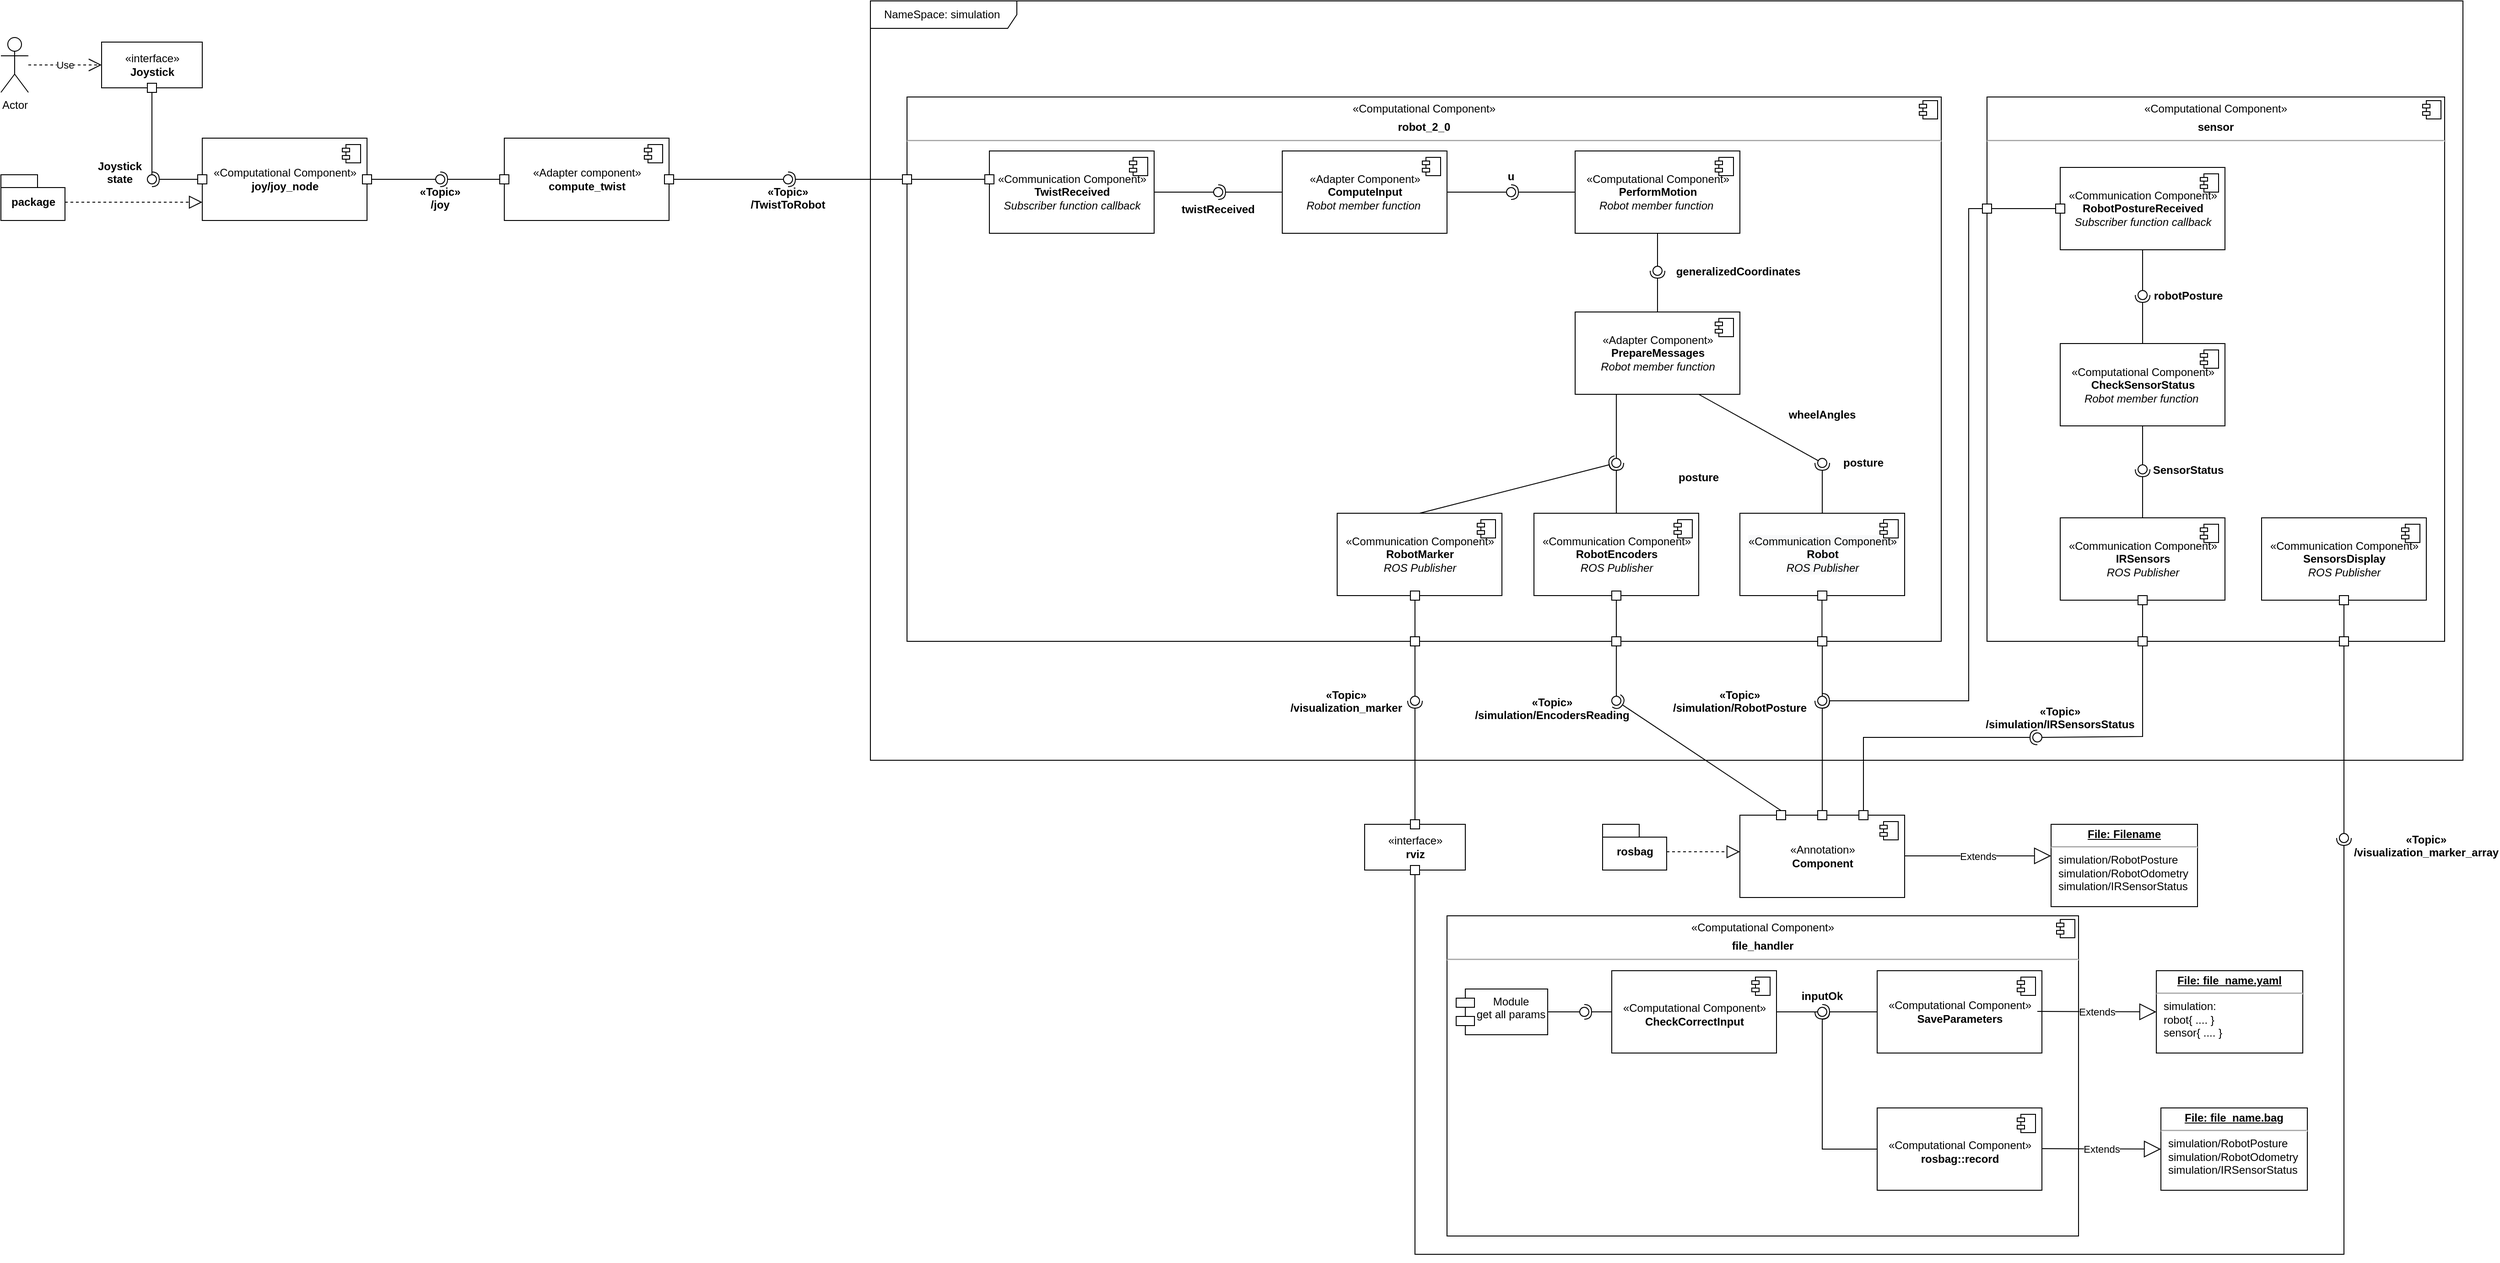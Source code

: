<mxfile version="13.0.3" type="device"><diagram id="dQVUf-3r50k0wOPHMKct" name="Page-1"><mxGraphModel dx="2003" dy="1283" grid="1" gridSize="10" guides="1" tooltips="1" connect="1" arrows="1" fold="1" page="1" pageScale="1" pageWidth="850" pageHeight="1100" math="0" shadow="0"><root><mxCell id="0"/><mxCell id="1" parent="0"/><mxCell id="RqfYCaP5gzXYu1912-vJ-2" value="Actor" style="shape=umlActor;verticalLabelPosition=bottom;labelBackgroundColor=#ffffff;verticalAlign=top;html=1;" parent="1" vertex="1"><mxGeometry x="170" y="220" width="30" height="60" as="geometry"/></mxCell><mxCell id="RqfYCaP5gzXYu1912-vJ-3" value="«interface»&lt;br&gt;&lt;b&gt;Joystick&lt;/b&gt;" style="html=1;" parent="1" vertex="1"><mxGeometry x="280" y="225" width="110" height="50" as="geometry"/></mxCell><mxCell id="RqfYCaP5gzXYu1912-vJ-5" value="Use" style="endArrow=open;endSize=12;dashed=1;html=1;entryX=0;entryY=0.5;entryDx=0;entryDy=0;" parent="1" source="RqfYCaP5gzXYu1912-vJ-2" target="RqfYCaP5gzXYu1912-vJ-3" edge="1"><mxGeometry width="160" relative="1" as="geometry"><mxPoint x="310" y="350" as="sourcePoint"/><mxPoint x="470" y="350" as="targetPoint"/></mxGeometry></mxCell><mxCell id="RqfYCaP5gzXYu1912-vJ-8" value="package" style="shape=folder;fontStyle=1;spacingTop=10;tabWidth=40;tabHeight=14;tabPosition=left;html=1;" parent="1" vertex="1"><mxGeometry x="170" y="370" width="70" height="50" as="geometry"/></mxCell><mxCell id="RqfYCaP5gzXYu1912-vJ-9" value="«Computational Component»&lt;br&gt;&lt;b&gt;joy/joy_node&lt;/b&gt;" style="html=1;dropTarget=0;" parent="1" vertex="1"><mxGeometry x="390" y="330" width="180" height="90" as="geometry"/></mxCell><mxCell id="RqfYCaP5gzXYu1912-vJ-10" value="" style="shape=component;jettyWidth=8;jettyHeight=4;" parent="RqfYCaP5gzXYu1912-vJ-9" vertex="1"><mxGeometry x="1" width="20" height="20" relative="1" as="geometry"><mxPoint x="-27" y="7" as="offset"/></mxGeometry></mxCell><mxCell id="RqfYCaP5gzXYu1912-vJ-15" value="" style="rounded=0;orthogonalLoop=1;jettySize=auto;html=1;endArrow=none;endFill=0;exitX=0.5;exitY=1;exitDx=0;exitDy=0;" parent="1" source="RqfYCaP5gzXYu1912-vJ-19" target="RqfYCaP5gzXYu1912-vJ-17" edge="1"><mxGeometry relative="1" as="geometry"><mxPoint x="315" y="375" as="sourcePoint"/></mxGeometry></mxCell><mxCell id="RqfYCaP5gzXYu1912-vJ-16" value="" style="rounded=0;orthogonalLoop=1;jettySize=auto;html=1;endArrow=halfCircle;endFill=0;entryX=0.5;entryY=0.5;entryDx=0;entryDy=0;endSize=6;strokeWidth=1;exitX=0;exitY=0.5;exitDx=0;exitDy=0;" parent="1" source="RqfYCaP5gzXYu1912-vJ-18" target="RqfYCaP5gzXYu1912-vJ-17" edge="1"><mxGeometry relative="1" as="geometry"><mxPoint x="355" y="375" as="sourcePoint"/></mxGeometry></mxCell><mxCell id="RqfYCaP5gzXYu1912-vJ-17" value="" style="ellipse;whiteSpace=wrap;html=1;fontFamily=Helvetica;fontSize=12;fontColor=#000000;align=center;strokeColor=#000000;fillColor=#ffffff;points=[];aspect=fixed;resizable=0;" parent="1" vertex="1"><mxGeometry x="330" y="370" width="10" height="10" as="geometry"/></mxCell><mxCell id="RqfYCaP5gzXYu1912-vJ-18" value="" style="rounded=0;whiteSpace=wrap;html=1;" parent="1" vertex="1"><mxGeometry x="385" y="370" width="10" height="10" as="geometry"/></mxCell><mxCell id="RqfYCaP5gzXYu1912-vJ-19" value="" style="rounded=0;whiteSpace=wrap;html=1;" parent="1" vertex="1"><mxGeometry x="330" y="270" width="10" height="10" as="geometry"/></mxCell><mxCell id="RqfYCaP5gzXYu1912-vJ-20" value="Joystick&#10;state" style="text;align=center;fontStyle=1;verticalAlign=middle;spacingLeft=3;spacingRight=3;strokeColor=none;rotatable=0;points=[[0,0.5],[1,0.5]];portConstraint=eastwest;" parent="1" vertex="1"><mxGeometry x="260" y="354" width="80" height="26" as="geometry"/></mxCell><mxCell id="RqfYCaP5gzXYu1912-vJ-21" value="" style="endArrow=block;dashed=1;endFill=0;endSize=12;html=1;" parent="1" edge="1"><mxGeometry width="160" relative="1" as="geometry"><mxPoint x="240" y="400" as="sourcePoint"/><mxPoint x="390" y="400" as="targetPoint"/></mxGeometry></mxCell><mxCell id="RqfYCaP5gzXYu1912-vJ-22" value="«Adapter component»&lt;br&gt;&lt;b&gt;compute_twist&lt;/b&gt;" style="html=1;dropTarget=0;" parent="1" vertex="1"><mxGeometry x="720" y="330" width="180" height="90" as="geometry"/></mxCell><mxCell id="RqfYCaP5gzXYu1912-vJ-23" value="" style="shape=component;jettyWidth=8;jettyHeight=4;" parent="RqfYCaP5gzXYu1912-vJ-22" vertex="1"><mxGeometry x="1" width="20" height="20" relative="1" as="geometry"><mxPoint x="-27" y="7" as="offset"/></mxGeometry></mxCell><mxCell id="RqfYCaP5gzXYu1912-vJ-24" value="" style="rounded=0;orthogonalLoop=1;jettySize=auto;html=1;endArrow=none;endFill=0;exitX=1;exitY=0.5;exitDx=0;exitDy=0;" parent="1" source="RqfYCaP5gzXYu1912-vJ-27" target="RqfYCaP5gzXYu1912-vJ-26" edge="1"><mxGeometry relative="1" as="geometry"><mxPoint x="630" y="375" as="sourcePoint"/></mxGeometry></mxCell><mxCell id="RqfYCaP5gzXYu1912-vJ-25" value="" style="rounded=0;orthogonalLoop=1;jettySize=auto;html=1;endArrow=halfCircle;endFill=0;entryX=0.5;entryY=0.5;entryDx=0;entryDy=0;endSize=6;strokeWidth=1;exitX=0;exitY=0.5;exitDx=0;exitDy=0;" parent="1" source="RqfYCaP5gzXYu1912-vJ-28" target="RqfYCaP5gzXYu1912-vJ-26" edge="1"><mxGeometry relative="1" as="geometry"><mxPoint x="670" y="375" as="sourcePoint"/></mxGeometry></mxCell><mxCell id="RqfYCaP5gzXYu1912-vJ-26" value="" style="ellipse;whiteSpace=wrap;html=1;fontFamily=Helvetica;fontSize=12;fontColor=#000000;align=center;strokeColor=#000000;fillColor=#ffffff;points=[];aspect=fixed;resizable=0;" parent="1" vertex="1"><mxGeometry x="645" y="370" width="10" height="10" as="geometry"/></mxCell><mxCell id="RqfYCaP5gzXYu1912-vJ-27" value="" style="rounded=0;whiteSpace=wrap;html=1;" parent="1" vertex="1"><mxGeometry x="565" y="370" width="10" height="10" as="geometry"/></mxCell><mxCell id="RqfYCaP5gzXYu1912-vJ-28" value="" style="rounded=0;whiteSpace=wrap;html=1;" parent="1" vertex="1"><mxGeometry x="715" y="370" width="10" height="10" as="geometry"/></mxCell><mxCell id="RqfYCaP5gzXYu1912-vJ-33" value="«Topic»&#10;/joy" style="text;align=center;fontStyle=1;verticalAlign=middle;spacingLeft=3;spacingRight=3;strokeColor=none;rotatable=0;points=[[0,0.5],[1,0.5]];portConstraint=eastwest;" parent="1" vertex="1"><mxGeometry x="610" y="382" width="80" height="26" as="geometry"/></mxCell><mxCell id="RqfYCaP5gzXYu1912-vJ-34" value="" style="rounded=0;whiteSpace=wrap;html=1;" parent="1" vertex="1"><mxGeometry x="895" y="370" width="10" height="10" as="geometry"/></mxCell><mxCell id="RqfYCaP5gzXYu1912-vJ-42" value="" style="rounded=0;orthogonalLoop=1;jettySize=auto;html=1;endArrow=none;endFill=0;exitX=1;exitY=0.5;exitDx=0;exitDy=0;" parent="1" source="RqfYCaP5gzXYu1912-vJ-34" target="RqfYCaP5gzXYu1912-vJ-44" edge="1"><mxGeometry relative="1" as="geometry"><mxPoint x="1010" y="375" as="sourcePoint"/></mxGeometry></mxCell><mxCell id="RqfYCaP5gzXYu1912-vJ-43" value="" style="rounded=0;orthogonalLoop=1;jettySize=auto;html=1;endArrow=halfCircle;endFill=0;entryX=0.5;entryY=0.5;entryDx=0;entryDy=0;endSize=6;strokeWidth=1;exitX=0;exitY=0.5;exitDx=0;exitDy=0;" parent="1" source="RqfYCaP5gzXYu1912-vJ-141" target="RqfYCaP5gzXYu1912-vJ-44" edge="1"><mxGeometry relative="1" as="geometry"><mxPoint x="1155" y="375" as="sourcePoint"/></mxGeometry></mxCell><mxCell id="RqfYCaP5gzXYu1912-vJ-44" value="" style="ellipse;whiteSpace=wrap;html=1;fontFamily=Helvetica;fontSize=12;fontColor=#000000;align=center;strokeColor=#000000;fillColor=#ffffff;points=[];aspect=fixed;resizable=0;" parent="1" vertex="1"><mxGeometry x="1025" y="370" width="10" height="10" as="geometry"/></mxCell><mxCell id="RqfYCaP5gzXYu1912-vJ-46" value="«Topic»&#10;/TwistToRobot" style="text;align=center;fontStyle=1;verticalAlign=middle;spacingLeft=3;spacingRight=3;strokeColor=none;rotatable=0;points=[[0,0.5],[1,0.5]];portConstraint=eastwest;" parent="1" vertex="1"><mxGeometry x="990" y="382" width="80" height="26" as="geometry"/></mxCell><mxCell id="RqfYCaP5gzXYu1912-vJ-138" value="NameSpace: simulation&amp;nbsp;" style="shape=umlFrame;whiteSpace=wrap;html=1;width=160;height=30;" parent="1" vertex="1"><mxGeometry x="1120" y="180" width="1740" height="830" as="geometry"/></mxCell><mxCell id="RqfYCaP5gzXYu1912-vJ-139" value="&lt;p style=&quot;margin: 6px 0px 0px ; text-align: center&quot;&gt;«Computational Component»&lt;br&gt;&lt;/p&gt;&lt;p style=&quot;margin: 6px 0px 0px ; text-align: center&quot;&gt;&lt;b&gt;robot_2_0&lt;/b&gt;&lt;/p&gt;&lt;hr&gt;&lt;p style=&quot;margin: 0px 0px 0px 8px&quot;&gt;&lt;br&gt;&lt;/p&gt;" style="align=left;overflow=fill;html=1;dropTarget=0;" parent="1" vertex="1"><mxGeometry x="1160" y="285" width="1130" height="595" as="geometry"/></mxCell><mxCell id="RqfYCaP5gzXYu1912-vJ-140" value="" style="shape=component;jettyWidth=8;jettyHeight=4;" parent="RqfYCaP5gzXYu1912-vJ-139" vertex="1"><mxGeometry x="1" width="20" height="20" relative="1" as="geometry"><mxPoint x="-24" y="4" as="offset"/></mxGeometry></mxCell><mxCell id="RqfYCaP5gzXYu1912-vJ-141" value="" style="rounded=0;whiteSpace=wrap;html=1;" parent="1" vertex="1"><mxGeometry x="1155" y="370" width="10" height="10" as="geometry"/></mxCell><mxCell id="RqfYCaP5gzXYu1912-vJ-142" value="«Adapter Component»&lt;br&gt;&lt;b&gt;ComputeInput&lt;/b&gt;&lt;br&gt;&lt;i&gt;Robot member function&lt;/i&gt;&amp;nbsp;" style="html=1;dropTarget=0;" parent="1" vertex="1"><mxGeometry x="1570" y="344" width="180" height="90" as="geometry"/></mxCell><mxCell id="RqfYCaP5gzXYu1912-vJ-143" value="" style="shape=component;jettyWidth=8;jettyHeight=4;" parent="RqfYCaP5gzXYu1912-vJ-142" vertex="1"><mxGeometry x="1" width="20" height="20" relative="1" as="geometry"><mxPoint x="-27" y="7" as="offset"/></mxGeometry></mxCell><mxCell id="RqfYCaP5gzXYu1912-vJ-145" value="" style="line;strokeWidth=1;fillColor=none;align=left;verticalAlign=middle;spacingTop=-1;spacingLeft=3;spacingRight=3;rotatable=0;labelPosition=right;points=[];portConstraint=eastwest;" parent="1" vertex="1"><mxGeometry x="1165" y="371" width="80" height="8" as="geometry"/></mxCell><mxCell id="RqfYCaP5gzXYu1912-vJ-146" value="«Computational Component»&lt;br&gt;&lt;b&gt;PerformMotion&lt;br&gt;&lt;/b&gt;&lt;i&gt;Robot member function&lt;/i&gt;&amp;nbsp;" style="html=1;dropTarget=0;" parent="1" vertex="1"><mxGeometry x="1890" y="344" width="180" height="90" as="geometry"/></mxCell><mxCell id="RqfYCaP5gzXYu1912-vJ-147" value="" style="shape=component;jettyWidth=8;jettyHeight=4;" parent="RqfYCaP5gzXYu1912-vJ-146" vertex="1"><mxGeometry x="1" width="20" height="20" relative="1" as="geometry"><mxPoint x="-27" y="7" as="offset"/></mxGeometry></mxCell><mxCell id="RqfYCaP5gzXYu1912-vJ-148" value="" style="rounded=0;orthogonalLoop=1;jettySize=auto;html=1;endArrow=none;endFill=0;exitX=1;exitY=0.5;exitDx=0;exitDy=0;" parent="1" source="RqfYCaP5gzXYu1912-vJ-142" target="RqfYCaP5gzXYu1912-vJ-150" edge="1"><mxGeometry relative="1" as="geometry"><mxPoint x="1800" y="389" as="sourcePoint"/></mxGeometry></mxCell><mxCell id="RqfYCaP5gzXYu1912-vJ-149" value="" style="rounded=0;orthogonalLoop=1;jettySize=auto;html=1;endArrow=halfCircle;endFill=0;entryX=0.5;entryY=0.5;entryDx=0;entryDy=0;endSize=6;strokeWidth=1;exitX=0;exitY=0.5;exitDx=0;exitDy=0;" parent="1" source="RqfYCaP5gzXYu1912-vJ-146" target="RqfYCaP5gzXYu1912-vJ-150" edge="1"><mxGeometry relative="1" as="geometry"><mxPoint x="1840" y="389" as="sourcePoint"/></mxGeometry></mxCell><mxCell id="RqfYCaP5gzXYu1912-vJ-150" value="" style="ellipse;whiteSpace=wrap;html=1;fontFamily=Helvetica;fontSize=12;fontColor=#000000;align=center;strokeColor=#000000;fillColor=#ffffff;points=[];aspect=fixed;resizable=0;" parent="1" vertex="1"><mxGeometry x="1815" y="384" width="10" height="10" as="geometry"/></mxCell><mxCell id="RqfYCaP5gzXYu1912-vJ-151" value="u" style="text;align=center;fontStyle=1;verticalAlign=middle;spacingLeft=3;spacingRight=3;strokeColor=none;rotatable=0;points=[[0,0.5],[1,0.5]];portConstraint=eastwest;" parent="1" vertex="1"><mxGeometry x="1780" y="358" width="80" height="26" as="geometry"/></mxCell><mxCell id="RqfYCaP5gzXYu1912-vJ-155" value="generalizedCoordinates " style="text;align=center;fontStyle=1;verticalAlign=middle;spacingLeft=3;spacingRight=3;strokeColor=none;rotatable=0;points=[[0,0.5],[1,0.5]];portConstraint=eastwest;" parent="1" vertex="1"><mxGeometry x="2030" y="462" width="80" height="26" as="geometry"/></mxCell><mxCell id="RqfYCaP5gzXYu1912-vJ-164" value="&lt;meta http-equiv=&quot;content-type&quot; content=&quot;text/html; charset=utf-8&quot; style=&quot;&quot;&gt;&lt;span style=&quot;font-family: Helvetica; font-size: 12px; font-style: normal; font-variant-ligatures: normal; font-variant-caps: normal; font-weight: 400; letter-spacing: normal; orphans: 2; text-align: center; text-indent: 0px; text-transform: none; widows: 2; word-spacing: 0px; -webkit-text-stroke-width: 0px; background-color: rgb(248, 249, 250); text-decoration-style: initial; text-decoration-color: initial; float: none; display: inline !important;&quot;&gt;«Communication Component»&lt;/span&gt;&lt;br style=&quot;font-family: Helvetica; font-size: 12px; font-style: normal; font-variant-ligatures: normal; font-variant-caps: normal; font-weight: 400; letter-spacing: normal; orphans: 2; text-align: center; text-indent: 0px; text-transform: none; widows: 2; word-spacing: 0px; -webkit-text-stroke-width: 0px; background-color: rgb(248, 249, 250); text-decoration-style: initial; text-decoration-color: initial;&quot;&gt;&lt;b style=&quot;font-family: Helvetica; font-size: 12px; font-style: normal; font-variant-ligatures: normal; font-variant-caps: normal; letter-spacing: normal; orphans: 2; text-align: center; text-indent: 0px; text-transform: none; widows: 2; word-spacing: 0px; -webkit-text-stroke-width: 0px; background-color: rgb(248, 249, 250); text-decoration-style: initial; text-decoration-color: initial;&quot;&gt;Robot&lt;br style=&quot;&quot;&gt;&lt;/b&gt;&lt;i style=&quot;font-family: Helvetica; font-size: 12px; font-variant-ligatures: normal; font-variant-caps: normal; font-weight: 400; letter-spacing: normal; orphans: 2; text-align: center; text-indent: 0px; text-transform: none; widows: 2; word-spacing: 0px; -webkit-text-stroke-width: 0px; background-color: rgb(248, 249, 250); text-decoration-style: initial; text-decoration-color: initial;&quot;&gt;ROS Publisher&lt;/i&gt;" style="html=1;dropTarget=0;" parent="1" vertex="1"><mxGeometry x="2070" y="740" width="180" height="90" as="geometry"/></mxCell><mxCell id="RqfYCaP5gzXYu1912-vJ-165" value="" style="shape=component;jettyWidth=8;jettyHeight=4;" parent="RqfYCaP5gzXYu1912-vJ-164" vertex="1"><mxGeometry x="1" width="20" height="20" relative="1" as="geometry"><mxPoint x="-27" y="7" as="offset"/></mxGeometry></mxCell><mxCell id="RqfYCaP5gzXYu1912-vJ-166" value="«Communication Component»&lt;br&gt;&lt;b&gt;RobotEncoders&lt;br&gt;&lt;/b&gt;&lt;i&gt;ROS Publisher&lt;/i&gt;" style="html=1;dropTarget=0;" parent="1" vertex="1"><mxGeometry x="1845" y="740" width="180" height="90" as="geometry"/></mxCell><mxCell id="RqfYCaP5gzXYu1912-vJ-167" value="" style="shape=component;jettyWidth=8;jettyHeight=4;" parent="RqfYCaP5gzXYu1912-vJ-166" vertex="1"><mxGeometry x="1" width="20" height="20" relative="1" as="geometry"><mxPoint x="-27" y="7" as="offset"/></mxGeometry></mxCell><mxCell id="RqfYCaP5gzXYu1912-vJ-168" value="«Adapter Component»&lt;br&gt;&lt;b&gt;PrepareMessages&lt;br&gt;&lt;/b&gt;&lt;i&gt;Robot member function&lt;/i&gt;&lt;b&gt;&lt;br&gt;&lt;/b&gt;" style="html=1;dropTarget=0;" parent="1" vertex="1"><mxGeometry x="1890" y="520" width="180" height="90" as="geometry"/></mxCell><mxCell id="RqfYCaP5gzXYu1912-vJ-169" value="" style="shape=component;jettyWidth=8;jettyHeight=4;" parent="RqfYCaP5gzXYu1912-vJ-168" vertex="1"><mxGeometry x="1" width="20" height="20" relative="1" as="geometry"><mxPoint x="-27" y="7" as="offset"/></mxGeometry></mxCell><mxCell id="RqfYCaP5gzXYu1912-vJ-172" value="" style="rounded=0;orthogonalLoop=1;jettySize=auto;html=1;endArrow=none;endFill=0;exitX=0.25;exitY=1;exitDx=0;exitDy=0;" parent="1" source="RqfYCaP5gzXYu1912-vJ-168" target="RqfYCaP5gzXYu1912-vJ-174" edge="1"><mxGeometry relative="1" as="geometry"><mxPoint x="1920" y="685" as="sourcePoint"/></mxGeometry></mxCell><mxCell id="RqfYCaP5gzXYu1912-vJ-173" value="" style="rounded=0;orthogonalLoop=1;jettySize=auto;html=1;endArrow=halfCircle;endFill=0;entryX=0.5;entryY=0.5;entryDx=0;entryDy=0;endSize=6;strokeWidth=1;exitX=0.5;exitY=0;exitDx=0;exitDy=0;" parent="1" source="RqfYCaP5gzXYu1912-vJ-166" target="RqfYCaP5gzXYu1912-vJ-174" edge="1"><mxGeometry relative="1" as="geometry"><mxPoint x="1960" y="685" as="sourcePoint"/></mxGeometry></mxCell><mxCell id="RqfYCaP5gzXYu1912-vJ-175" value="" style="rounded=0;orthogonalLoop=1;jettySize=auto;html=1;endArrow=none;endFill=0;exitX=0.75;exitY=1;exitDx=0;exitDy=0;" parent="1" source="RqfYCaP5gzXYu1912-vJ-168" target="RqfYCaP5gzXYu1912-vJ-177" edge="1"><mxGeometry relative="1" as="geometry"><mxPoint x="2140" y="685" as="sourcePoint"/></mxGeometry></mxCell><mxCell id="RqfYCaP5gzXYu1912-vJ-176" value="" style="rounded=0;orthogonalLoop=1;jettySize=auto;html=1;endArrow=halfCircle;endFill=0;entryX=0.5;entryY=0.5;entryDx=0;entryDy=0;endSize=6;strokeWidth=1;exitX=0.5;exitY=0;exitDx=0;exitDy=0;" parent="1" source="RqfYCaP5gzXYu1912-vJ-164" target="RqfYCaP5gzXYu1912-vJ-177" edge="1"><mxGeometry relative="1" as="geometry"><mxPoint x="2180" y="685" as="sourcePoint"/></mxGeometry></mxCell><mxCell id="RqfYCaP5gzXYu1912-vJ-177" value="" style="ellipse;whiteSpace=wrap;html=1;fontFamily=Helvetica;fontSize=12;fontColor=#000000;align=center;strokeColor=#000000;fillColor=#ffffff;points=[];aspect=fixed;resizable=0;" parent="1" vertex="1"><mxGeometry x="2155" y="680" width="10" height="10" as="geometry"/></mxCell><mxCell id="RqfYCaP5gzXYu1912-vJ-180" value="" style="rounded=0;whiteSpace=wrap;html=1;" parent="1" vertex="1"><mxGeometry x="1930" y="825" width="10" height="10" as="geometry"/></mxCell><mxCell id="RqfYCaP5gzXYu1912-vJ-181" value="" style="rounded=0;whiteSpace=wrap;html=1;" parent="1" vertex="1"><mxGeometry x="2155" y="825" width="10" height="10" as="geometry"/></mxCell><mxCell id="RqfYCaP5gzXYu1912-vJ-183" value="" style="rounded=0;whiteSpace=wrap;html=1;" parent="1" vertex="1"><mxGeometry x="1930" y="875" width="10" height="10" as="geometry"/></mxCell><mxCell id="RqfYCaP5gzXYu1912-vJ-184" value="" style="rounded=0;whiteSpace=wrap;html=1;" parent="1" vertex="1"><mxGeometry x="2155" y="875" width="10" height="10" as="geometry"/></mxCell><mxCell id="RqfYCaP5gzXYu1912-vJ-186" value="" style="rounded=0;orthogonalLoop=1;jettySize=auto;html=1;endArrow=none;endFill=0;exitX=0.5;exitY=1;exitDx=0;exitDy=0;entryX=0.5;entryY=0;entryDx=0;entryDy=0;" parent="1" source="RqfYCaP5gzXYu1912-vJ-180" target="RqfYCaP5gzXYu1912-vJ-183" edge="1"><mxGeometry relative="1" as="geometry"><mxPoint x="1825" y="895" as="sourcePoint"/><mxPoint x="1845" y="890" as="targetPoint"/></mxGeometry></mxCell><mxCell id="RqfYCaP5gzXYu1912-vJ-187" value="" style="rounded=0;orthogonalLoop=1;jettySize=auto;html=1;endArrow=none;endFill=0;exitX=0.5;exitY=1;exitDx=0;exitDy=0;entryX=0.5;entryY=0;entryDx=0;entryDy=0;" parent="1" edge="1"><mxGeometry relative="1" as="geometry"><mxPoint x="2159.71" y="835" as="sourcePoint"/><mxPoint x="2159.71" y="875" as="targetPoint"/></mxGeometry></mxCell><mxCell id="RqfYCaP5gzXYu1912-vJ-189" value="" style="rounded=0;orthogonalLoop=1;jettySize=auto;html=1;endArrow=none;endFill=0;exitX=0.5;exitY=1;exitDx=0;exitDy=0;" parent="1" source="RqfYCaP5gzXYu1912-vJ-183" target="RqfYCaP5gzXYu1912-vJ-191" edge="1"><mxGeometry relative="1" as="geometry"><mxPoint x="1920" y="945" as="sourcePoint"/></mxGeometry></mxCell><mxCell id="RqfYCaP5gzXYu1912-vJ-190" value="" style="rounded=0;orthogonalLoop=1;jettySize=auto;html=1;endArrow=halfCircle;endFill=0;entryX=0.5;entryY=0.5;entryDx=0;entryDy=0;endSize=6;strokeWidth=1;exitX=0.5;exitY=0;exitDx=0;exitDy=0;" parent="1" target="RqfYCaP5gzXYu1912-vJ-191" edge="1"><mxGeometry relative="1" as="geometry"><mxPoint x="2115.0" y="1065" as="sourcePoint"/></mxGeometry></mxCell><mxCell id="RqfYCaP5gzXYu1912-vJ-191" value="" style="ellipse;whiteSpace=wrap;html=1;fontFamily=Helvetica;fontSize=12;fontColor=#000000;align=center;strokeColor=#000000;fillColor=#ffffff;points=[];aspect=fixed;resizable=0;" parent="1" vertex="1"><mxGeometry x="1930" y="940" width="10" height="10" as="geometry"/></mxCell><mxCell id="RqfYCaP5gzXYu1912-vJ-195" value="" style="rounded=0;orthogonalLoop=1;jettySize=auto;html=1;endArrow=none;endFill=0;exitX=0.5;exitY=1;exitDx=0;exitDy=0;" parent="1" source="RqfYCaP5gzXYu1912-vJ-184" target="RqfYCaP5gzXYu1912-vJ-197" edge="1"><mxGeometry relative="1" as="geometry"><mxPoint x="2140" y="945" as="sourcePoint"/></mxGeometry></mxCell><mxCell id="RqfYCaP5gzXYu1912-vJ-196" value="" style="rounded=0;orthogonalLoop=1;jettySize=auto;html=1;endArrow=halfCircle;endFill=0;entryX=0.5;entryY=0.5;entryDx=0;entryDy=0;endSize=6;strokeWidth=1;exitX=0.5;exitY=0;exitDx=0;exitDy=0;" parent="1" target="RqfYCaP5gzXYu1912-vJ-197" edge="1"><mxGeometry relative="1" as="geometry"><mxPoint x="2160.0" y="1065" as="sourcePoint"/></mxGeometry></mxCell><mxCell id="RqfYCaP5gzXYu1912-vJ-197" value="" style="ellipse;whiteSpace=wrap;html=1;fontFamily=Helvetica;fontSize=12;fontColor=#000000;align=center;strokeColor=#000000;fillColor=#ffffff;points=[];aspect=fixed;resizable=0;" parent="1" vertex="1"><mxGeometry x="2155" y="940" width="10" height="10" as="geometry"/></mxCell><mxCell id="RqfYCaP5gzXYu1912-vJ-201" value="«Topic»&#10;/simulation/RobotPosture" style="text;align=center;fontStyle=1;verticalAlign=middle;spacingLeft=3;spacingRight=3;strokeColor=none;rotatable=0;points=[[0,0.5],[1,0.5]];portConstraint=eastwest;" parent="1" vertex="1"><mxGeometry x="2030" y="932" width="80" height="26" as="geometry"/></mxCell><mxCell id="RqfYCaP5gzXYu1912-vJ-202" value="«Topic»&#10;/simulation/EncodersReading" style="text;align=center;fontStyle=1;verticalAlign=middle;spacingLeft=3;spacingRight=3;strokeColor=none;rotatable=0;points=[[0,0.5],[1,0.5]];portConstraint=eastwest;" parent="1" vertex="1"><mxGeometry x="1825" y="940" width="80" height="26" as="geometry"/></mxCell><mxCell id="RqfYCaP5gzXYu1912-vJ-203" value="«Topic»&#10;/simulation/IRSensorsStatus" style="text;align=center;fontStyle=1;verticalAlign=middle;spacingLeft=3;spacingRight=3;strokeColor=none;rotatable=0;points=[[0,0.5],[1,0.5]];portConstraint=eastwest;" parent="1" vertex="1"><mxGeometry x="2380" y="950" width="80" height="26" as="geometry"/></mxCell><mxCell id="RqfYCaP5gzXYu1912-vJ-206" value="rosbag" style="shape=folder;fontStyle=1;spacingTop=10;tabWidth=40;tabHeight=14;tabPosition=left;html=1;" parent="1" vertex="1"><mxGeometry x="1920" y="1080" width="70" height="50" as="geometry"/></mxCell><mxCell id="RqfYCaP5gzXYu1912-vJ-208" value="" style="endArrow=block;dashed=1;endFill=0;endSize=12;html=1;" parent="1" edge="1"><mxGeometry width="160" relative="1" as="geometry"><mxPoint x="1990" y="1110" as="sourcePoint"/><mxPoint x="2070" y="1110" as="targetPoint"/></mxGeometry></mxCell><mxCell id="RqfYCaP5gzXYu1912-vJ-216" value="Extends" style="endArrow=block;endSize=16;endFill=0;html=1;" parent="1" edge="1"><mxGeometry width="160" relative="1" as="geometry"><mxPoint x="2250" y="1114.5" as="sourcePoint"/><mxPoint x="2410" y="1114.5" as="targetPoint"/></mxGeometry></mxCell><mxCell id="RqfYCaP5gzXYu1912-vJ-218" value="&lt;p style=&quot;margin: 0px ; margin-top: 4px ; text-align: center ; text-decoration: underline&quot;&gt;&lt;b&gt;File: Filename&lt;/b&gt;&lt;/p&gt;&lt;hr&gt;&lt;p style=&quot;margin: 0px ; margin-left: 8px&quot;&gt;simulation/RobotPosture&lt;br&gt;simulation/RobotOdometry&lt;br&gt;simulation/IRSensorStatus&lt;/p&gt;" style="verticalAlign=top;align=left;overflow=fill;fontSize=12;fontFamily=Helvetica;html=1;" parent="1" vertex="1"><mxGeometry x="2410" y="1080" width="160" height="90" as="geometry"/></mxCell><mxCell id="RqfYCaP5gzXYu1912-vJ-221" value="«Communication Component»&lt;br&gt;&lt;b&gt;TwistReceived&lt;/b&gt;&lt;br&gt;&lt;i&gt;Subscriber function callback&lt;/i&gt;" style="html=1;dropTarget=0;" parent="1" vertex="1"><mxGeometry x="1250" y="344" width="180" height="90" as="geometry"/></mxCell><mxCell id="RqfYCaP5gzXYu1912-vJ-222" value="" style="shape=component;jettyWidth=8;jettyHeight=4;" parent="RqfYCaP5gzXYu1912-vJ-221" vertex="1"><mxGeometry x="1" width="20" height="20" relative="1" as="geometry"><mxPoint x="-27" y="7" as="offset"/></mxGeometry></mxCell><mxCell id="RqfYCaP5gzXYu1912-vJ-223" value="" style="rounded=0;whiteSpace=wrap;html=1;" parent="1" vertex="1"><mxGeometry x="1245" y="370" width="10" height="10" as="geometry"/></mxCell><mxCell id="RqfYCaP5gzXYu1912-vJ-224" value="" style="rounded=0;orthogonalLoop=1;jettySize=auto;html=1;endArrow=none;endFill=0;exitX=1;exitY=0.5;exitDx=0;exitDy=0;" parent="1" source="RqfYCaP5gzXYu1912-vJ-221" target="RqfYCaP5gzXYu1912-vJ-226" edge="1"><mxGeometry relative="1" as="geometry"><mxPoint x="1480" y="389" as="sourcePoint"/></mxGeometry></mxCell><mxCell id="RqfYCaP5gzXYu1912-vJ-225" value="" style="rounded=0;orthogonalLoop=1;jettySize=auto;html=1;endArrow=halfCircle;endFill=0;entryX=0.5;entryY=0.5;entryDx=0;entryDy=0;endSize=6;strokeWidth=1;exitX=0;exitY=0.5;exitDx=0;exitDy=0;" parent="1" source="RqfYCaP5gzXYu1912-vJ-142" target="RqfYCaP5gzXYu1912-vJ-226" edge="1"><mxGeometry relative="1" as="geometry"><mxPoint x="1520" y="389" as="sourcePoint"/></mxGeometry></mxCell><mxCell id="RqfYCaP5gzXYu1912-vJ-226" value="" style="ellipse;whiteSpace=wrap;html=1;fontFamily=Helvetica;fontSize=12;fontColor=#000000;align=center;strokeColor=#000000;fillColor=#ffffff;points=[];aspect=fixed;resizable=0;" parent="1" vertex="1"><mxGeometry x="1495" y="384" width="10" height="10" as="geometry"/></mxCell><mxCell id="RqfYCaP5gzXYu1912-vJ-227" value="twistReceived" style="text;align=center;fontStyle=1;verticalAlign=middle;spacingLeft=3;spacingRight=3;strokeColor=none;rotatable=0;points=[[0,0.5],[1,0.5]];portConstraint=eastwest;" parent="1" vertex="1"><mxGeometry x="1460" y="394" width="80" height="26" as="geometry"/></mxCell><mxCell id="RqfYCaP5gzXYu1912-vJ-228" value="&amp;laquo;Annotation&amp;raquo;&lt;br/&gt;&lt;b&gt;Component&lt;/b&gt;" style="html=1;dropTarget=0;" parent="1" vertex="1"><mxGeometry x="2070" y="1070" width="180" height="90" as="geometry"/></mxCell><mxCell id="RqfYCaP5gzXYu1912-vJ-229" value="" style="shape=component;jettyWidth=8;jettyHeight=4;" parent="RqfYCaP5gzXYu1912-vJ-228" vertex="1"><mxGeometry x="1" width="20" height="20" relative="1" as="geometry"><mxPoint x="-27" y="7" as="offset"/></mxGeometry></mxCell><mxCell id="RqfYCaP5gzXYu1912-vJ-230" value="" style="rounded=0;whiteSpace=wrap;html=1;" parent="1" vertex="1"><mxGeometry x="2110" y="1065" width="10" height="10" as="geometry"/></mxCell><mxCell id="RqfYCaP5gzXYu1912-vJ-231" value="" style="rounded=0;whiteSpace=wrap;html=1;" parent="1" vertex="1"><mxGeometry x="2155" y="1065" width="10" height="10" as="geometry"/></mxCell><mxCell id="RqfYCaP5gzXYu1912-vJ-232" value="" style="rounded=0;whiteSpace=wrap;html=1;" parent="1" vertex="1"><mxGeometry x="2200" y="1065" width="10" height="10" as="geometry"/></mxCell><mxCell id="hUj2-wI3A586qKky1qqL-1" value="«Communication Component»&lt;br&gt;&lt;b&gt;RobotMarker&lt;br&gt;&lt;/b&gt;&lt;i&gt;ROS Publisher&lt;/i&gt;" style="html=1;dropTarget=0;" parent="1" vertex="1"><mxGeometry x="1630" y="740" width="180" height="90" as="geometry"/></mxCell><mxCell id="hUj2-wI3A586qKky1qqL-2" value="" style="shape=component;jettyWidth=8;jettyHeight=4;" parent="hUj2-wI3A586qKky1qqL-1" vertex="1"><mxGeometry x="1" width="20" height="20" relative="1" as="geometry"><mxPoint x="-27" y="7" as="offset"/></mxGeometry></mxCell><mxCell id="hUj2-wI3A586qKky1qqL-6" value="" style="rounded=0;whiteSpace=wrap;html=1;" parent="1" vertex="1"><mxGeometry x="1710" y="825" width="10" height="10" as="geometry"/></mxCell><mxCell id="hUj2-wI3A586qKky1qqL-7" value="" style="rounded=0;whiteSpace=wrap;html=1;" parent="1" vertex="1"><mxGeometry x="1710" y="875" width="10" height="10" as="geometry"/></mxCell><mxCell id="hUj2-wI3A586qKky1qqL-8" value="" style="rounded=0;orthogonalLoop=1;jettySize=auto;html=1;endArrow=none;endFill=0;exitX=0.5;exitY=1;exitDx=0;exitDy=0;entryX=0.5;entryY=0;entryDx=0;entryDy=0;" parent="1" source="hUj2-wI3A586qKky1qqL-6" target="hUj2-wI3A586qKky1qqL-7" edge="1"><mxGeometry relative="1" as="geometry"><mxPoint x="1605" y="895" as="sourcePoint"/><mxPoint x="1625" y="890" as="targetPoint"/></mxGeometry></mxCell><mxCell id="hUj2-wI3A586qKky1qqL-9" value="" style="rounded=0;orthogonalLoop=1;jettySize=auto;html=1;endArrow=none;endFill=0;exitX=0.5;exitY=1;exitDx=0;exitDy=0;" parent="1" source="hUj2-wI3A586qKky1qqL-7" target="hUj2-wI3A586qKky1qqL-11" edge="1"><mxGeometry relative="1" as="geometry"><mxPoint x="1695" y="945" as="sourcePoint"/></mxGeometry></mxCell><mxCell id="hUj2-wI3A586qKky1qqL-10" value="" style="rounded=0;orthogonalLoop=1;jettySize=auto;html=1;endArrow=halfCircle;endFill=0;entryX=0.5;entryY=0.5;entryDx=0;entryDy=0;endSize=6;strokeWidth=1;exitX=0.5;exitY=0;exitDx=0;exitDy=0;" parent="1" source="hUj2-wI3A586qKky1qqL-15" target="hUj2-wI3A586qKky1qqL-11" edge="1"><mxGeometry relative="1" as="geometry"><mxPoint x="1890.0" y="1065.0" as="sourcePoint"/></mxGeometry></mxCell><mxCell id="hUj2-wI3A586qKky1qqL-11" value="" style="ellipse;whiteSpace=wrap;html=1;fontFamily=Helvetica;fontSize=12;fontColor=#000000;align=center;strokeColor=#000000;fillColor=#ffffff;points=[];aspect=fixed;resizable=0;" parent="1" vertex="1"><mxGeometry x="1710" y="940" width="10" height="10" as="geometry"/></mxCell><mxCell id="hUj2-wI3A586qKky1qqL-14" value="«interface»&lt;br&gt;&lt;b&gt;rviz&lt;/b&gt;" style="html=1;" parent="1" vertex="1"><mxGeometry x="1660" y="1080" width="110" height="50" as="geometry"/></mxCell><mxCell id="hUj2-wI3A586qKky1qqL-15" value="" style="rounded=0;whiteSpace=wrap;html=1;" parent="1" vertex="1"><mxGeometry x="1710" y="1075" width="10" height="10" as="geometry"/></mxCell><mxCell id="hUj2-wI3A586qKky1qqL-16" value="«Topic»&#10;/visualization_marker" style="text;align=center;fontStyle=1;verticalAlign=middle;spacingLeft=3;spacingRight=3;strokeColor=none;rotatable=0;points=[[0,0.5],[1,0.5]];portConstraint=eastwest;" parent="1" vertex="1"><mxGeometry x="1600" y="932" width="80" height="26" as="geometry"/></mxCell><mxCell id="mGpNXbL3yLWRdrGbcxkO-1" value="" style="rounded=0;orthogonalLoop=1;jettySize=auto;html=1;endArrow=none;endFill=0;exitX=0.5;exitY=1;exitDx=0;exitDy=0;" edge="1" target="mGpNXbL3yLWRdrGbcxkO-3" parent="1" source="RqfYCaP5gzXYu1912-vJ-146"><mxGeometry relative="1" as="geometry"><mxPoint x="1955" y="475" as="sourcePoint"/></mxGeometry></mxCell><mxCell id="mGpNXbL3yLWRdrGbcxkO-2" value="" style="rounded=0;orthogonalLoop=1;jettySize=auto;html=1;endArrow=halfCircle;endFill=0;entryX=0.5;entryY=0.5;entryDx=0;entryDy=0;endSize=6;strokeWidth=1;exitX=0.5;exitY=0;exitDx=0;exitDy=0;" edge="1" target="mGpNXbL3yLWRdrGbcxkO-3" parent="1" source="RqfYCaP5gzXYu1912-vJ-168"><mxGeometry relative="1" as="geometry"><mxPoint x="1995" y="475" as="sourcePoint"/></mxGeometry></mxCell><mxCell id="mGpNXbL3yLWRdrGbcxkO-3" value="" style="ellipse;whiteSpace=wrap;html=1;fontFamily=Helvetica;fontSize=12;fontColor=#000000;align=center;strokeColor=#000000;fillColor=#ffffff;points=[];aspect=fixed;resizable=0;" vertex="1" parent="1"><mxGeometry x="1975" y="470" width="10" height="10" as="geometry"/></mxCell><mxCell id="mGpNXbL3yLWRdrGbcxkO-4" value="&lt;p style=&quot;margin: 6px 0px 0px ; text-align: center&quot;&gt;«Computational Component»&lt;br&gt;&lt;/p&gt;&lt;p style=&quot;margin: 6px 0px 0px ; text-align: center&quot;&gt;&lt;b&gt;sensor&lt;/b&gt;&lt;/p&gt;&lt;hr&gt;&lt;p style=&quot;margin: 0px 0px 0px 8px&quot;&gt;&lt;br&gt;&lt;/p&gt;" style="align=left;overflow=fill;html=1;dropTarget=0;" vertex="1" parent="1"><mxGeometry x="2340" y="285" width="500" height="595" as="geometry"/></mxCell><mxCell id="mGpNXbL3yLWRdrGbcxkO-5" value="" style="shape=component;jettyWidth=8;jettyHeight=4;" vertex="1" parent="mGpNXbL3yLWRdrGbcxkO-4"><mxGeometry x="1" width="20" height="20" relative="1" as="geometry"><mxPoint x="-24" y="4" as="offset"/></mxGeometry></mxCell><mxCell id="mGpNXbL3yLWRdrGbcxkO-6" value="«Communication Component»&lt;br&gt;&lt;b&gt;RobotPostureReceived&lt;br&gt;&lt;/b&gt;&lt;i&gt;Subscriber function callback&lt;/i&gt;" style="html=1;dropTarget=0;" vertex="1" parent="1"><mxGeometry x="2420" y="362" width="180" height="90" as="geometry"/></mxCell><mxCell id="mGpNXbL3yLWRdrGbcxkO-7" value="" style="shape=component;jettyWidth=8;jettyHeight=4;" vertex="1" parent="mGpNXbL3yLWRdrGbcxkO-6"><mxGeometry x="1" width="20" height="20" relative="1" as="geometry"><mxPoint x="-27" y="7" as="offset"/></mxGeometry></mxCell><mxCell id="mGpNXbL3yLWRdrGbcxkO-8" value="«Computational Component»&lt;br&gt;&lt;b&gt;CheckSensorStatus&lt;br&gt;&lt;/b&gt;&lt;i&gt;Robot member function&lt;/i&gt;&amp;nbsp;" style="html=1;dropTarget=0;" vertex="1" parent="1"><mxGeometry x="2420" y="554.5" width="180" height="90" as="geometry"/></mxCell><mxCell id="mGpNXbL3yLWRdrGbcxkO-9" value="" style="shape=component;jettyWidth=8;jettyHeight=4;" vertex="1" parent="mGpNXbL3yLWRdrGbcxkO-8"><mxGeometry x="1" width="20" height="20" relative="1" as="geometry"><mxPoint x="-27" y="7" as="offset"/></mxGeometry></mxCell><mxCell id="mGpNXbL3yLWRdrGbcxkO-10" value="«Communication Component»&lt;br&gt;&lt;b&gt;IRSensors&lt;br&gt;&lt;/b&gt;&lt;i&gt;ROS Publisher&lt;/i&gt;" style="html=1;dropTarget=0;" vertex="1" parent="1"><mxGeometry x="2420" y="745" width="180" height="90" as="geometry"/></mxCell><mxCell id="mGpNXbL3yLWRdrGbcxkO-11" value="" style="shape=component;jettyWidth=8;jettyHeight=4;" vertex="1" parent="mGpNXbL3yLWRdrGbcxkO-10"><mxGeometry x="1" width="20" height="20" relative="1" as="geometry"><mxPoint x="-27" y="7" as="offset"/></mxGeometry></mxCell><mxCell id="mGpNXbL3yLWRdrGbcxkO-12" value="" style="rounded=0;orthogonalLoop=1;jettySize=auto;html=1;endArrow=none;endFill=0;exitX=0.5;exitY=1;exitDx=0;exitDy=0;" edge="1" parent="1" source="mGpNXbL3yLWRdrGbcxkO-8" target="mGpNXbL3yLWRdrGbcxkO-14"><mxGeometry relative="1" as="geometry"><mxPoint x="2490" y="705.5" as="sourcePoint"/></mxGeometry></mxCell><mxCell id="mGpNXbL3yLWRdrGbcxkO-13" value="" style="rounded=0;orthogonalLoop=1;jettySize=auto;html=1;endArrow=halfCircle;endFill=0;entryX=0.5;entryY=0.5;entryDx=0;entryDy=0;endSize=6;strokeWidth=1;exitX=0.5;exitY=0;exitDx=0;exitDy=0;" edge="1" parent="1" source="mGpNXbL3yLWRdrGbcxkO-10" target="mGpNXbL3yLWRdrGbcxkO-14"><mxGeometry relative="1" as="geometry"><mxPoint x="2530" y="705.5" as="sourcePoint"/></mxGeometry></mxCell><mxCell id="mGpNXbL3yLWRdrGbcxkO-14" value="" style="ellipse;whiteSpace=wrap;html=1;fontFamily=Helvetica;fontSize=12;fontColor=#000000;align=center;strokeColor=#000000;fillColor=#ffffff;points=[];aspect=fixed;resizable=0;" vertex="1" parent="1"><mxGeometry x="2505" y="687" width="10" height="10" as="geometry"/></mxCell><mxCell id="mGpNXbL3yLWRdrGbcxkO-15" value="SensorStatus" style="text;align=center;fontStyle=1;verticalAlign=middle;spacingLeft=3;spacingRight=3;strokeColor=none;rotatable=0;points=[[0,0.5],[1,0.5]];portConstraint=eastwest;" vertex="1" parent="1"><mxGeometry x="2520" y="679" width="80" height="26" as="geometry"/></mxCell><mxCell id="mGpNXbL3yLWRdrGbcxkO-17" value="" style="rounded=0;orthogonalLoop=1;jettySize=auto;html=1;endArrow=none;endFill=0;exitX=0.5;exitY=1;exitDx=0;exitDy=0;" edge="1" parent="1" target="mGpNXbL3yLWRdrGbcxkO-19" source="mGpNXbL3yLWRdrGbcxkO-6"><mxGeometry relative="1" as="geometry"><mxPoint x="2510" y="454" as="sourcePoint"/></mxGeometry></mxCell><mxCell id="mGpNXbL3yLWRdrGbcxkO-18" value="" style="rounded=0;orthogonalLoop=1;jettySize=auto;html=1;endArrow=halfCircle;endFill=0;entryX=0.5;entryY=0.5;entryDx=0;entryDy=0;endSize=6;strokeWidth=1;exitX=0.5;exitY=0;exitDx=0;exitDy=0;" edge="1" parent="1" target="mGpNXbL3yLWRdrGbcxkO-19" source="mGpNXbL3yLWRdrGbcxkO-8"><mxGeometry relative="1" as="geometry"><mxPoint x="2510" y="540" as="sourcePoint"/></mxGeometry></mxCell><mxCell id="mGpNXbL3yLWRdrGbcxkO-19" value="" style="ellipse;whiteSpace=wrap;html=1;fontFamily=Helvetica;fontSize=12;fontColor=#000000;align=center;strokeColor=#000000;fillColor=#ffffff;points=[];aspect=fixed;resizable=0;" vertex="1" parent="1"><mxGeometry x="2505" y="496.5" width="10" height="10" as="geometry"/></mxCell><mxCell id="mGpNXbL3yLWRdrGbcxkO-20" value="robotPosture" style="text;align=center;fontStyle=1;verticalAlign=middle;spacingLeft=3;spacingRight=3;strokeColor=none;rotatable=0;points=[[0,0.5],[1,0.5]];portConstraint=eastwest;" vertex="1" parent="1"><mxGeometry x="2520" y="488.5" width="80" height="26" as="geometry"/></mxCell><mxCell id="mGpNXbL3yLWRdrGbcxkO-29" value="posture" style="text;align=center;fontStyle=1;verticalAlign=middle;spacingLeft=3;spacingRight=3;strokeColor=none;rotatable=0;points=[[0,0.5],[1,0.5]];portConstraint=eastwest;" vertex="1" parent="1"><mxGeometry x="1985" y="687" width="80" height="26" as="geometry"/></mxCell><mxCell id="mGpNXbL3yLWRdrGbcxkO-30" value="posture" style="text;align=center;fontStyle=1;verticalAlign=middle;spacingLeft=3;spacingRight=3;strokeColor=none;rotatable=0;points=[[0,0.5],[1,0.5]];portConstraint=eastwest;" vertex="1" parent="1"><mxGeometry x="2165" y="671" width="80" height="26" as="geometry"/></mxCell><mxCell id="mGpNXbL3yLWRdrGbcxkO-31" value="wheelAngles" style="text;align=center;fontStyle=1;verticalAlign=middle;spacingLeft=3;spacingRight=3;strokeColor=none;rotatable=0;points=[[0,0.5],[1,0.5]];portConstraint=eastwest;" vertex="1" parent="1"><mxGeometry x="2120" y="618.5" width="80" height="26" as="geometry"/></mxCell><mxCell id="mGpNXbL3yLWRdrGbcxkO-32" value="" style="rounded=0;orthogonalLoop=1;jettySize=auto;html=1;endArrow=halfCircle;endFill=0;entryX=0.5;entryY=0.5;entryDx=0;entryDy=0;endSize=6;strokeWidth=1;exitX=0;exitY=0.5;exitDx=0;exitDy=0;" edge="1" parent="1" source="mGpNXbL3yLWRdrGbcxkO-35"><mxGeometry relative="1" as="geometry"><mxPoint x="2159.83" y="1065" as="sourcePoint"/><mxPoint x="2159.83" y="945" as="targetPoint"/><Array as="points"><mxPoint x="2320" y="407"/><mxPoint x="2320" y="945"/></Array></mxGeometry></mxCell><mxCell id="mGpNXbL3yLWRdrGbcxkO-34" value="" style="rounded=0;whiteSpace=wrap;html=1;" vertex="1" parent="1"><mxGeometry x="2335" y="402" width="10" height="10" as="geometry"/></mxCell><mxCell id="mGpNXbL3yLWRdrGbcxkO-35" value="" style="rounded=0;whiteSpace=wrap;html=1;" vertex="1" parent="1"><mxGeometry x="2415" y="402" width="10" height="10" as="geometry"/></mxCell><mxCell id="mGpNXbL3yLWRdrGbcxkO-37" value="" style="rounded=0;whiteSpace=wrap;html=1;" vertex="1" parent="1"><mxGeometry x="2505" y="875" width="10" height="10" as="geometry"/></mxCell><mxCell id="mGpNXbL3yLWRdrGbcxkO-38" value="" style="rounded=0;whiteSpace=wrap;html=1;" vertex="1" parent="1"><mxGeometry x="2505" y="830" width="10" height="10" as="geometry"/></mxCell><mxCell id="mGpNXbL3yLWRdrGbcxkO-42" value="" style="rounded=0;orthogonalLoop=1;jettySize=auto;html=1;endArrow=none;endFill=0;exitX=0.5;exitY=1;exitDx=0;exitDy=0;" edge="1" target="mGpNXbL3yLWRdrGbcxkO-44" parent="1" source="mGpNXbL3yLWRdrGbcxkO-37"><mxGeometry relative="1" as="geometry"><mxPoint x="2375" y="945" as="sourcePoint"/><Array as="points"><mxPoint x="2510" y="984"/></Array></mxGeometry></mxCell><mxCell id="mGpNXbL3yLWRdrGbcxkO-43" value="" style="rounded=0;orthogonalLoop=1;jettySize=auto;html=1;endArrow=halfCircle;endFill=0;entryX=0.5;entryY=0.5;entryDx=0;entryDy=0;endSize=6;strokeWidth=1;exitX=0.5;exitY=0;exitDx=0;exitDy=0;" edge="1" target="mGpNXbL3yLWRdrGbcxkO-44" parent="1" source="RqfYCaP5gzXYu1912-vJ-232"><mxGeometry relative="1" as="geometry"><mxPoint x="2415" y="945" as="sourcePoint"/><Array as="points"><mxPoint x="2205" y="985"/></Array></mxGeometry></mxCell><mxCell id="mGpNXbL3yLWRdrGbcxkO-44" value="" style="ellipse;whiteSpace=wrap;html=1;fontFamily=Helvetica;fontSize=12;fontColor=#000000;align=center;strokeColor=#000000;fillColor=#ffffff;points=[];aspect=fixed;resizable=0;" vertex="1" parent="1"><mxGeometry x="2390" y="980" width="10" height="10" as="geometry"/></mxCell><mxCell id="mGpNXbL3yLWRdrGbcxkO-45" value="" style="rounded=0;orthogonalLoop=1;jettySize=auto;html=1;endArrow=none;endFill=0;entryX=0.5;entryY=0;entryDx=0;entryDy=0;exitX=0.5;exitY=1;exitDx=0;exitDy=0;" edge="1" parent="1" source="mGpNXbL3yLWRdrGbcxkO-38" target="mGpNXbL3yLWRdrGbcxkO-37"><mxGeometry relative="1" as="geometry"><mxPoint x="2509.76" y="840" as="sourcePoint"/><mxPoint x="2510" y="860" as="targetPoint"/></mxGeometry></mxCell><mxCell id="RqfYCaP5gzXYu1912-vJ-174" value="" style="ellipse;whiteSpace=wrap;html=1;fontFamily=Helvetica;fontSize=12;fontColor=#000000;align=center;strokeColor=#000000;fillColor=#ffffff;points=[];aspect=fixed;resizable=0;" parent="1" vertex="1"><mxGeometry x="1930" y="680" width="10" height="10" as="geometry"/></mxCell><mxCell id="mGpNXbL3yLWRdrGbcxkO-46" value="" style="rounded=0;orthogonalLoop=1;jettySize=auto;html=1;endArrow=halfCircle;endFill=0;entryX=0.5;entryY=0.5;entryDx=0;entryDy=0;endSize=6;strokeWidth=1;exitX=0.5;exitY=0;exitDx=0;exitDy=0;" edge="1" parent="1" source="hUj2-wI3A586qKky1qqL-1" target="RqfYCaP5gzXYu1912-vJ-174"><mxGeometry relative="1" as="geometry"><mxPoint x="1720" y="740" as="sourcePoint"/><mxPoint x="1940" y="685" as="targetPoint"/></mxGeometry></mxCell><mxCell id="mGpNXbL3yLWRdrGbcxkO-48" value="«Communication Component»&lt;br&gt;&lt;b&gt;SensorsDisplay&lt;br&gt;&lt;/b&gt;&lt;i&gt;ROS Publisher&lt;/i&gt;" style="html=1;dropTarget=0;" vertex="1" parent="1"><mxGeometry x="2640" y="745" width="180" height="90" as="geometry"/></mxCell><mxCell id="mGpNXbL3yLWRdrGbcxkO-49" value="" style="shape=component;jettyWidth=8;jettyHeight=4;" vertex="1" parent="mGpNXbL3yLWRdrGbcxkO-48"><mxGeometry x="1" width="20" height="20" relative="1" as="geometry"><mxPoint x="-27" y="7" as="offset"/></mxGeometry></mxCell><mxCell id="mGpNXbL3yLWRdrGbcxkO-50" value="" style="rounded=0;whiteSpace=wrap;html=1;" vertex="1" parent="1"><mxGeometry x="2725" y="875" width="10" height="10" as="geometry"/></mxCell><mxCell id="mGpNXbL3yLWRdrGbcxkO-51" value="" style="rounded=0;whiteSpace=wrap;html=1;" vertex="1" parent="1"><mxGeometry x="2725" y="830" width="10" height="10" as="geometry"/></mxCell><mxCell id="mGpNXbL3yLWRdrGbcxkO-52" value="" style="rounded=0;orthogonalLoop=1;jettySize=auto;html=1;endArrow=none;endFill=0;entryX=0.5;entryY=0;entryDx=0;entryDy=0;exitX=0.5;exitY=1;exitDx=0;exitDy=0;" edge="1" parent="1" source="mGpNXbL3yLWRdrGbcxkO-51" target="mGpNXbL3yLWRdrGbcxkO-50"><mxGeometry relative="1" as="geometry"><mxPoint x="2729.76" y="840" as="sourcePoint"/><mxPoint x="2730" y="860" as="targetPoint"/></mxGeometry></mxCell><mxCell id="mGpNXbL3yLWRdrGbcxkO-53" value="" style="rounded=0;orthogonalLoop=1;jettySize=auto;html=1;endArrow=none;endFill=0;exitX=0.5;exitY=1;exitDx=0;exitDy=0;" edge="1" target="mGpNXbL3yLWRdrGbcxkO-55" parent="1" source="mGpNXbL3yLWRdrGbcxkO-50"><mxGeometry relative="1" as="geometry"><mxPoint x="2710" y="1095" as="sourcePoint"/></mxGeometry></mxCell><mxCell id="mGpNXbL3yLWRdrGbcxkO-54" value="" style="rounded=0;orthogonalLoop=1;jettySize=auto;html=1;endArrow=halfCircle;endFill=0;entryX=0.5;entryY=0.5;entryDx=0;entryDy=0;endSize=6;strokeWidth=1;exitX=0.5;exitY=1;exitDx=0;exitDy=0;" edge="1" target="mGpNXbL3yLWRdrGbcxkO-55" parent="1" source="mGpNXbL3yLWRdrGbcxkO-56"><mxGeometry relative="1" as="geometry"><mxPoint x="2750" y="1095" as="sourcePoint"/><Array as="points"><mxPoint x="1715" y="1550"/><mxPoint x="2730" y="1550"/></Array></mxGeometry></mxCell><mxCell id="mGpNXbL3yLWRdrGbcxkO-55" value="" style="ellipse;whiteSpace=wrap;html=1;fontFamily=Helvetica;fontSize=12;fontColor=#000000;align=center;strokeColor=#000000;fillColor=#ffffff;points=[];aspect=fixed;resizable=0;" vertex="1" parent="1"><mxGeometry x="2725" y="1090" width="10" height="10" as="geometry"/></mxCell><mxCell id="mGpNXbL3yLWRdrGbcxkO-56" value="" style="rounded=0;whiteSpace=wrap;html=1;" vertex="1" parent="1"><mxGeometry x="1710" y="1125" width="10" height="10" as="geometry"/></mxCell><mxCell id="mGpNXbL3yLWRdrGbcxkO-57" value="«Topic»&#10;/visualization_marker_array" style="text;align=center;fontStyle=1;verticalAlign=middle;spacingLeft=3;spacingRight=3;strokeColor=none;rotatable=0;points=[[0,0.5],[1,0.5]];portConstraint=eastwest;" vertex="1" parent="1"><mxGeometry x="2780" y="1090" width="80" height="26" as="geometry"/></mxCell><mxCell id="mGpNXbL3yLWRdrGbcxkO-62" value="&lt;p style=&quot;margin: 6px 0px 0px ; text-align: center&quot;&gt;&lt;/p&gt;&lt;p style=&quot;margin: 6px 0px 0px ; text-align: center&quot;&gt;«Computational Component»&lt;br&gt;&lt;/p&gt;&lt;p style=&quot;margin: 6px 0px 0px ; text-align: center&quot;&gt;&lt;b&gt;file_handler&lt;/b&gt;&lt;/p&gt;&lt;hr&gt;&lt;p style=&quot;margin: 0px 0px 0px 8px&quot;&gt;&lt;br&gt;&lt;/p&gt;" style="align=left;overflow=fill;html=1;dropTarget=0;" vertex="1" parent="1"><mxGeometry x="1750" y="1180" width="690" height="350" as="geometry"/></mxCell><mxCell id="mGpNXbL3yLWRdrGbcxkO-63" value="" style="shape=component;jettyWidth=8;jettyHeight=4;" vertex="1" parent="mGpNXbL3yLWRdrGbcxkO-62"><mxGeometry x="1" width="20" height="20" relative="1" as="geometry"><mxPoint x="-24" y="4" as="offset"/></mxGeometry></mxCell><mxCell id="mGpNXbL3yLWRdrGbcxkO-69" value="Module&#10;get all params" style="shape=module;align=left;spacingLeft=20;align=center;verticalAlign=top;" vertex="1" parent="1"><mxGeometry x="1760" y="1260" width="100" height="50" as="geometry"/></mxCell><mxCell id="mGpNXbL3yLWRdrGbcxkO-70" value="&lt;p style=&quot;margin: 6px 0px 0px&quot;&gt;«Computational Component»&lt;br&gt;&lt;/p&gt;&lt;b&gt;CheckCorrectInput&lt;/b&gt;" style="html=1;dropTarget=0;" vertex="1" parent="1"><mxGeometry x="1930" y="1240" width="180" height="90" as="geometry"/></mxCell><mxCell id="mGpNXbL3yLWRdrGbcxkO-71" value="" style="shape=component;jettyWidth=8;jettyHeight=4;" vertex="1" parent="mGpNXbL3yLWRdrGbcxkO-70"><mxGeometry x="1" width="20" height="20" relative="1" as="geometry"><mxPoint x="-27" y="7" as="offset"/></mxGeometry></mxCell><mxCell id="mGpNXbL3yLWRdrGbcxkO-75" value="" style="rounded=0;orthogonalLoop=1;jettySize=auto;html=1;endArrow=none;endFill=0;exitX=1;exitY=0.5;exitDx=0;exitDy=0;" edge="1" target="mGpNXbL3yLWRdrGbcxkO-77" parent="1" source="mGpNXbL3yLWRdrGbcxkO-69"><mxGeometry relative="1" as="geometry"><mxPoint x="1880" y="1285" as="sourcePoint"/></mxGeometry></mxCell><mxCell id="mGpNXbL3yLWRdrGbcxkO-76" value="" style="rounded=0;orthogonalLoop=1;jettySize=auto;html=1;endArrow=halfCircle;endFill=0;entryX=0.5;entryY=0.5;entryDx=0;entryDy=0;endSize=6;strokeWidth=1;exitX=0;exitY=0.5;exitDx=0;exitDy=0;" edge="1" target="mGpNXbL3yLWRdrGbcxkO-77" parent="1" source="mGpNXbL3yLWRdrGbcxkO-70"><mxGeometry relative="1" as="geometry"><mxPoint x="1920" y="1285" as="sourcePoint"/></mxGeometry></mxCell><mxCell id="mGpNXbL3yLWRdrGbcxkO-77" value="" style="ellipse;whiteSpace=wrap;html=1;fontFamily=Helvetica;fontSize=12;fontColor=#000000;align=center;strokeColor=#000000;fillColor=#ffffff;points=[];aspect=fixed;resizable=0;" vertex="1" parent="1"><mxGeometry x="1895" y="1280" width="10" height="10" as="geometry"/></mxCell><mxCell id="mGpNXbL3yLWRdrGbcxkO-78" value="«Computational Component»&lt;br&gt;&lt;b&gt;SaveParameters&lt;/b&gt;" style="html=1;dropTarget=0;" vertex="1" parent="1"><mxGeometry x="2220" y="1240" width="180" height="90" as="geometry"/></mxCell><mxCell id="mGpNXbL3yLWRdrGbcxkO-79" value="" style="shape=component;jettyWidth=8;jettyHeight=4;" vertex="1" parent="mGpNXbL3yLWRdrGbcxkO-78"><mxGeometry x="1" width="20" height="20" relative="1" as="geometry"><mxPoint x="-27" y="7" as="offset"/></mxGeometry></mxCell><mxCell id="mGpNXbL3yLWRdrGbcxkO-80" value="&lt;p style=&quot;margin: 6px 0px 0px&quot;&gt;«Computational Component»&lt;br&gt;&lt;/p&gt;&lt;b&gt;rosbag::record&lt;/b&gt;" style="html=1;dropTarget=0;" vertex="1" parent="1"><mxGeometry x="2220" y="1390" width="180" height="90" as="geometry"/></mxCell><mxCell id="mGpNXbL3yLWRdrGbcxkO-81" value="" style="shape=component;jettyWidth=8;jettyHeight=4;" vertex="1" parent="mGpNXbL3yLWRdrGbcxkO-80"><mxGeometry x="1" width="20" height="20" relative="1" as="geometry"><mxPoint x="-27" y="7" as="offset"/></mxGeometry></mxCell><mxCell id="mGpNXbL3yLWRdrGbcxkO-82" value="" style="rounded=0;orthogonalLoop=1;jettySize=auto;html=1;endArrow=none;endFill=0;exitX=1;exitY=0.5;exitDx=0;exitDy=0;" edge="1" target="mGpNXbL3yLWRdrGbcxkO-84" parent="1" source="mGpNXbL3yLWRdrGbcxkO-70"><mxGeometry relative="1" as="geometry"><mxPoint x="2140" y="1285" as="sourcePoint"/></mxGeometry></mxCell><mxCell id="mGpNXbL3yLWRdrGbcxkO-83" value="" style="rounded=0;orthogonalLoop=1;jettySize=auto;html=1;endArrow=halfCircle;endFill=0;entryX=0.5;entryY=0.5;entryDx=0;entryDy=0;endSize=6;strokeWidth=1;exitX=0;exitY=0.5;exitDx=0;exitDy=0;" edge="1" target="mGpNXbL3yLWRdrGbcxkO-84" parent="1" source="mGpNXbL3yLWRdrGbcxkO-78"><mxGeometry relative="1" as="geometry"><mxPoint x="2180" y="1285" as="sourcePoint"/></mxGeometry></mxCell><mxCell id="mGpNXbL3yLWRdrGbcxkO-84" value="" style="ellipse;whiteSpace=wrap;html=1;fontFamily=Helvetica;fontSize=12;fontColor=#000000;align=center;strokeColor=#000000;fillColor=#ffffff;points=[];aspect=fixed;resizable=0;" vertex="1" parent="1"><mxGeometry x="2155" y="1280" width="10" height="10" as="geometry"/></mxCell><mxCell id="mGpNXbL3yLWRdrGbcxkO-85" value="" style="rounded=0;orthogonalLoop=1;jettySize=auto;html=1;endArrow=halfCircle;endFill=0;entryX=0.5;entryY=0.5;entryDx=0;entryDy=0;endSize=6;strokeWidth=1;exitX=0;exitY=0.5;exitDx=0;exitDy=0;" edge="1" parent="1" source="mGpNXbL3yLWRdrGbcxkO-80"><mxGeometry relative="1" as="geometry"><mxPoint x="2220" y="1284.8" as="sourcePoint"/><mxPoint x="2160" y="1284.8" as="targetPoint"/><Array as="points"><mxPoint x="2160" y="1435"/></Array></mxGeometry></mxCell><mxCell id="mGpNXbL3yLWRdrGbcxkO-86" value="inputOk" style="text;align=center;fontStyle=1;verticalAlign=middle;spacingLeft=3;spacingRight=3;strokeColor=none;rotatable=0;points=[[0,0.5],[1,0.5]];portConstraint=eastwest;" vertex="1" parent="1"><mxGeometry x="2120" y="1254" width="80" height="26" as="geometry"/></mxCell><mxCell id="mGpNXbL3yLWRdrGbcxkO-87" value="Extends" style="endArrow=block;endSize=16;endFill=0;html=1;entryX=0;entryY=0.5;entryDx=0;entryDy=0;" edge="1" parent="1" target="mGpNXbL3yLWRdrGbcxkO-88"><mxGeometry width="160" relative="1" as="geometry"><mxPoint x="2400" y="1434.5" as="sourcePoint"/><mxPoint x="2560" y="1434.5" as="targetPoint"/></mxGeometry></mxCell><mxCell id="mGpNXbL3yLWRdrGbcxkO-88" value="&lt;p style=&quot;margin: 0px ; margin-top: 4px ; text-align: center ; text-decoration: underline&quot;&gt;&lt;b&gt;File: file_name.bag&lt;/b&gt;&lt;/p&gt;&lt;hr&gt;&lt;p style=&quot;margin: 0px ; margin-left: 8px&quot;&gt;simulation/RobotPosture&lt;br&gt;simulation/RobotOdometry&lt;br&gt;simulation/IRSensorStatus&lt;/p&gt;" style="verticalAlign=top;align=left;overflow=fill;fontSize=12;fontFamily=Helvetica;html=1;" vertex="1" parent="1"><mxGeometry x="2530" y="1390" width="160" height="90" as="geometry"/></mxCell><mxCell id="mGpNXbL3yLWRdrGbcxkO-89" value="Extends" style="endArrow=block;endSize=16;endFill=0;html=1;entryX=0;entryY=0.5;entryDx=0;entryDy=0;" edge="1" parent="1" target="mGpNXbL3yLWRdrGbcxkO-90"><mxGeometry width="160" relative="1" as="geometry"><mxPoint x="2395" y="1284.5" as="sourcePoint"/><mxPoint x="2555" y="1284.5" as="targetPoint"/></mxGeometry></mxCell><mxCell id="mGpNXbL3yLWRdrGbcxkO-90" value="&lt;p style=&quot;margin: 0px ; margin-top: 4px ; text-align: center ; text-decoration: underline&quot;&gt;&lt;b&gt;File: file_name.yaml&lt;/b&gt;&lt;/p&gt;&lt;hr&gt;&lt;p style=&quot;margin: 0px ; margin-left: 8px&quot;&gt;simulation:&lt;/p&gt;&lt;p style=&quot;margin: 0px ; margin-left: 8px&quot;&gt;robot{ .... }&lt;/p&gt;&lt;p style=&quot;margin: 0px ; margin-left: 8px&quot;&gt;sensor{ .... }&lt;/p&gt;" style="verticalAlign=top;align=left;overflow=fill;fontSize=12;fontFamily=Helvetica;html=1;" vertex="1" parent="1"><mxGeometry x="2525" y="1240" width="160" height="90" as="geometry"/></mxCell></root></mxGraphModel></diagram></mxfile>